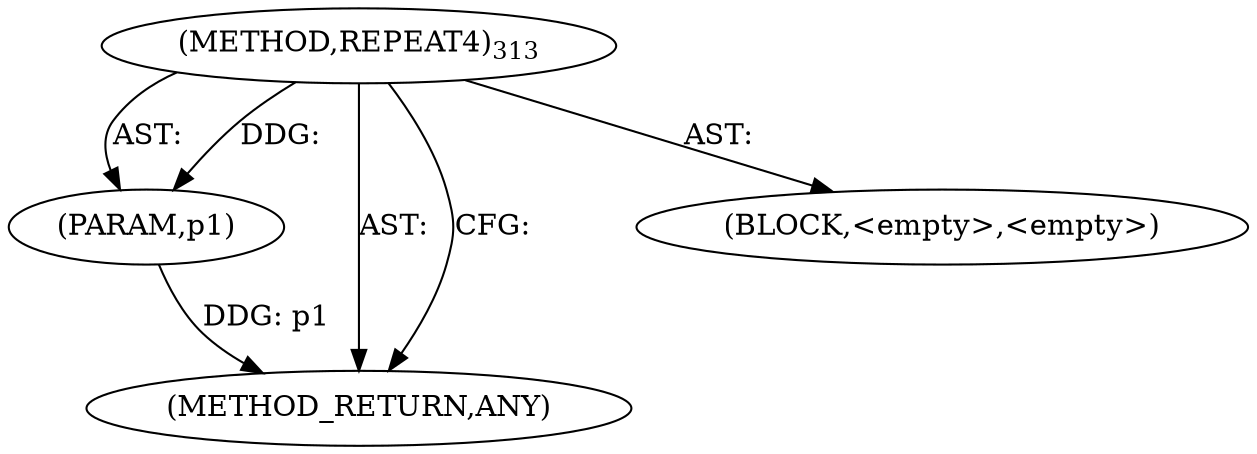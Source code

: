 digraph "REPEAT4" {  
"100469" [label = <(METHOD,REPEAT4)<SUB>313</SUB>> ]
"100470" [label = <(PARAM,p1)> ]
"100471" [label = <(METHOD_RETURN,ANY)> ]
"100472" [label = <(BLOCK,&lt;empty&gt;,&lt;empty&gt;)> ]
  "100469" -> "100471"  [ label = "AST: "] 
  "100469" -> "100470"  [ label = "AST: "] 
  "100469" -> "100472"  [ label = "AST: "] 
  "100469" -> "100471"  [ label = "CFG: "] 
  "100470" -> "100471"  [ label = "DDG: p1"] 
  "100469" -> "100470"  [ label = "DDG: "] 
}

